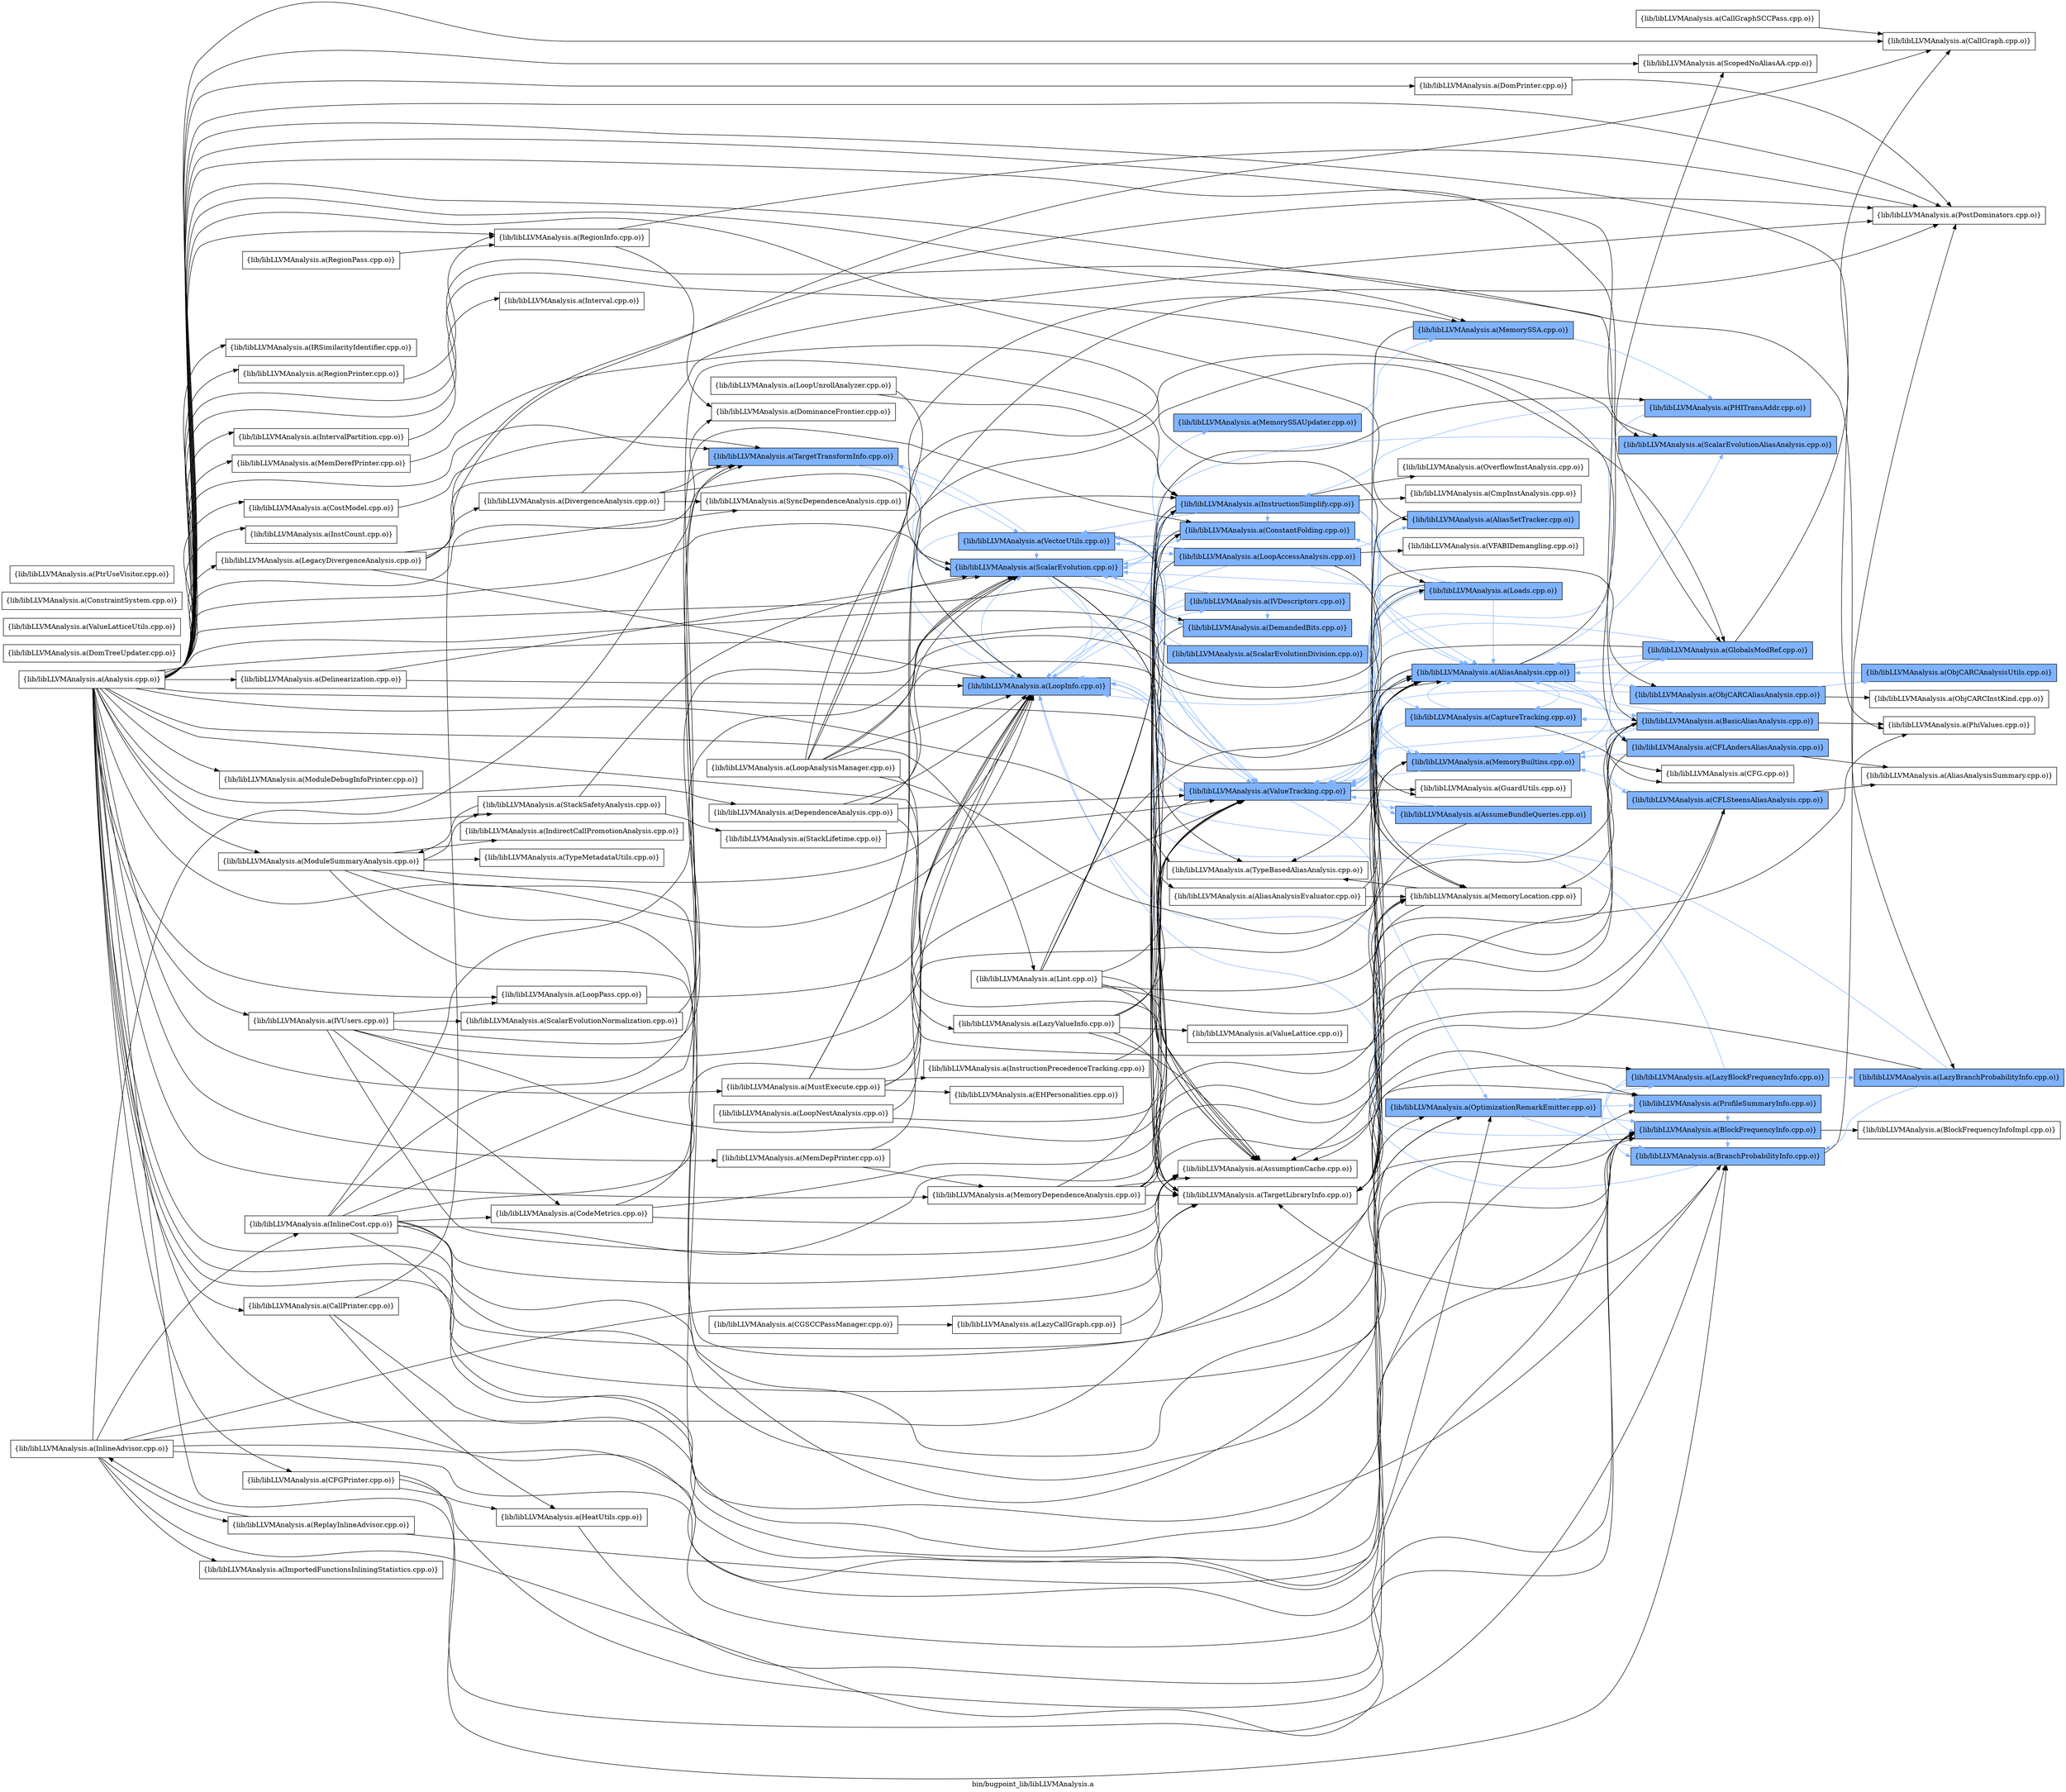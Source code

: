 digraph "bin/bugpoint_lib/libLLVMAnalysis.a" {
	label="bin/bugpoint_lib/libLLVMAnalysis.a";
	rankdir=LR;
	{ rank=same; Node0x563c2c4640d8;  }
	{ rank=same; Node0x563c2c474d48; Node0x563c2c4537d8; Node0x563c2c466338;  }
	{ rank=same; Node0x563c2c474a28; Node0x563c2c475ec8; Node0x563c2c467058; Node0x563c2c474118; Node0x563c2c474028; Node0x563c2c471f58; Node0x563c2c4530f8; Node0x563c2c4643f8; Node0x563c2c475d88; Node0x563c2c463ea8; Node0x563c2c468958;  }
	{ rank=same; Node0x563c2c4765a8; Node0x563c2c45eb88; Node0x563c2c457978; Node0x563c2c45f308; Node0x563c2c470c98; Node0x563c2c46f1b8; Node0x563c2c459098; Node0x563c2c475158; Node0x563c2c471788; Node0x563c2c472a48; Node0x563c2c472ae8; Node0x563c2c476c38; Node0x563c2c4682c8;  }
	{ rank=same; Node0x563c2c4589b8; Node0x563c2c456668; Node0x563c2c4743e8; Node0x563c2c472908; Node0x563c2c473b28; Node0x563c2c45fad8; Node0x563c2c452ec8; Node0x563c2c4657a8; Node0x563c2c474938; Node0x563c2c471378; Node0x563c2c473178; Node0x563c2c455bc8; Node0x563c2c470c48;  }
	{ rank=same; Node0x563c2c4640d8;  }
	{ rank=same; Node0x563c2c474d48; Node0x563c2c4537d8; Node0x563c2c466338;  }
	{ rank=same; Node0x563c2c474a28; Node0x563c2c475ec8; Node0x563c2c467058; Node0x563c2c474118; Node0x563c2c474028; Node0x563c2c471f58; Node0x563c2c4530f8; Node0x563c2c4643f8; Node0x563c2c475d88; Node0x563c2c463ea8; Node0x563c2c468958;  }
	{ rank=same; Node0x563c2c4765a8; Node0x563c2c45eb88; Node0x563c2c457978; Node0x563c2c45f308; Node0x563c2c470c98; Node0x563c2c46f1b8; Node0x563c2c459098; Node0x563c2c475158; Node0x563c2c471788; Node0x563c2c472a48; Node0x563c2c472ae8; Node0x563c2c476c38; Node0x563c2c4682c8;  }
	{ rank=same; Node0x563c2c4589b8; Node0x563c2c456668; Node0x563c2c4743e8; Node0x563c2c472908; Node0x563c2c473b28; Node0x563c2c45fad8; Node0x563c2c452ec8; Node0x563c2c4657a8; Node0x563c2c474938; Node0x563c2c471378; Node0x563c2c473178; Node0x563c2c455bc8; Node0x563c2c470c48;  }

	Node0x563c2c4640d8 [shape=record,shape=box,group=1,style=filled,fillcolor="0.600000 0.5 1",label="{lib/libLLVMAnalysis.a(TargetTransformInfo.cpp.o)}"];
	Node0x563c2c4640d8 -> Node0x563c2c474d48[color="0.600000 0.5 1"];
	Node0x563c2c4640d8 -> Node0x563c2c4537d8[color="0.600000 0.5 1"];
	Node0x563c2c4640d8 -> Node0x563c2c466338[color="0.600000 0.5 1"];
	Node0x563c2c45eb88 [shape=record,shape=box,group=1,style=filled,fillcolor="0.600000 0.5 1",label="{lib/libLLVMAnalysis.a(AliasAnalysis.cpp.o)}"];
	Node0x563c2c45eb88 -> Node0x563c2c456668[color="0.600000 0.5 1"];
	Node0x563c2c45eb88 -> Node0x563c2c4743e8[color="0.600000 0.5 1"];
	Node0x563c2c45eb88 -> Node0x563c2c472908[color="0.600000 0.5 1"];
	Node0x563c2c45eb88 -> Node0x563c2c473b28[color="0.600000 0.5 1"];
	Node0x563c2c45eb88 -> Node0x563c2c475158[color="0.600000 0.5 1"];
	Node0x563c2c45eb88 -> Node0x563c2c45fad8[color="0.600000 0.5 1"];
	Node0x563c2c45eb88 -> Node0x563c2c476c38;
	Node0x563c2c45eb88 -> Node0x563c2c452ec8[color="0.600000 0.5 1"];
	Node0x563c2c45eb88 -> Node0x563c2c4643f8;
	Node0x563c2c45eb88 -> Node0x563c2c463ea8;
	Node0x563c2c45eb88 -> Node0x563c2c4657a8;
	Node0x563c2c45eb88 -> Node0x563c2c467058[color="0.600000 0.5 1"];
	Node0x563c2c456a78 [shape=record,shape=box,group=0,label="{lib/libLLVMAnalysis.a(MustExecute.cpp.o)}"];
	Node0x563c2c456a78 -> Node0x563c2c456de8;
	Node0x563c2c456a78 -> Node0x563c2c45d648;
	Node0x563c2c456a78 -> Node0x563c2c471f58;
	Node0x563c2c456a78 -> Node0x563c2c474d48;
	Node0x563c2c456a78 -> Node0x563c2c4566b8;
	Node0x563c2c456a78 -> Node0x563c2c467058;
	Node0x563c2c456668 [shape=record,shape=box,group=1,style=filled,fillcolor="0.600000 0.5 1",label="{lib/libLLVMAnalysis.a(ObjCARCAliasAnalysis.cpp.o)}"];
	Node0x563c2c456668 -> Node0x563c2c457f68[color="0.600000 0.5 1"];
	Node0x563c2c456668 -> Node0x563c2c458198;
	Node0x563c2c456668 -> Node0x563c2c467058[color="0.600000 0.5 1"];
	Node0x563c2c473038 [shape=record,shape=box,group=0,label="{lib/libLLVMAnalysis.a(AliasAnalysisEvaluator.cpp.o)}"];
	Node0x563c2c473038 -> Node0x563c2c45eb88;
	Node0x563c2c473038 -> Node0x563c2c476c38;
	Node0x563c2c472ae8 [shape=record,shape=box,group=1,style=filled,fillcolor="0.600000 0.5 1",label="{lib/libLLVMAnalysis.a(AliasSetTracker.cpp.o)}"];
	Node0x563c2c472ae8 -> Node0x563c2c45eb88[color="0.600000 0.5 1"];
	Node0x563c2c472ae8 -> Node0x563c2c45f308;
	Node0x563c2c472ae8 -> Node0x563c2c476c38;
	Node0x563c2c473c68 [shape=record,shape=box,group=0,label="{lib/libLLVMAnalysis.a(Analysis.cpp.o)}"];
	Node0x563c2c473c68 -> Node0x563c2c45eb88;
	Node0x563c2c473c68 -> Node0x563c2c455cb8;
	Node0x563c2c473c68 -> Node0x563c2c456a78;
	Node0x563c2c473c68 -> Node0x563c2c456668;
	Node0x563c2c473c68 -> Node0x563c2c457978;
	Node0x563c2c473c68 -> Node0x563c2c458c88;
	Node0x563c2c473c68 -> Node0x563c2c473038;
	Node0x563c2c473c68 -> Node0x563c2c472ae8;
	Node0x563c2c473c68 -> Node0x563c2c4743e8;
	Node0x563c2c473c68 -> Node0x563c2c474938;
	Node0x563c2c473c68 -> Node0x563c2c471378;
	Node0x563c2c473c68 -> Node0x563c2c471c88;
	Node0x563c2c473c68 -> Node0x563c2c472908;
	Node0x563c2c473c68 -> Node0x563c2c473b28;
	Node0x563c2c473c68 -> Node0x563c2c473858;
	Node0x563c2c473c68 -> Node0x563c2c472b38;
	Node0x563c2c473c68 -> Node0x563c2c4742f8;
	Node0x563c2c473c68 -> Node0x563c2c4740c8;
	Node0x563c2c473c68 -> Node0x563c2c475d88;
	Node0x563c2c473c68 -> Node0x563c2c475b08;
	Node0x563c2c473c68 -> Node0x563c2c475518;
	Node0x563c2c473c68 -> Node0x563c2c45dd28;
	Node0x563c2c473c68 -> Node0x563c2c45fad8;
	Node0x563c2c473c68 -> Node0x563c2c460ac8;
	Node0x563c2c473c68 -> Node0x563c2c460398;
	Node0x563c2c473c68 -> Node0x563c2c461d38;
	Node0x563c2c473c68 -> Node0x563c2c461798;
	Node0x563c2c473c68 -> Node0x563c2c4751a8;
	Node0x563c2c473c68 -> Node0x563c2c473178;
	Node0x563c2c473c68 -> Node0x563c2c472e58;
	Node0x563c2c473c68 -> Node0x563c2c472408;
	Node0x563c2c473c68 -> Node0x563c2c4713c8;
	Node0x563c2c473c68 -> Node0x563c2c474d48;
	Node0x563c2c473c68 -> Node0x563c2c4742a8;
	Node0x563c2c473c68 -> Node0x563c2c473b78;
	Node0x563c2c473c68 -> Node0x563c2c4733a8;
	Node0x563c2c473c68 -> Node0x563c2c477458;
	Node0x563c2c473c68 -> Node0x563c2c4765a8;
	Node0x563c2c473c68 -> Node0x563c2c475748;
	Node0x563c2c473c68 -> Node0x563c2c4566b8;
	Node0x563c2c473c68 -> Node0x563c2c4549f8;
	Node0x563c2c473c68 -> Node0x563c2c454908;
	Node0x563c2c473c68 -> Node0x563c2c4537d8;
	Node0x563c2c473c68 -> Node0x563c2c452ec8;
	Node0x563c2c473c68 -> Node0x563c2c451938;
	Node0x563c2c473c68 -> Node0x563c2c4640d8;
	Node0x563c2c473c68 -> Node0x563c2c463ea8;
	Node0x563c2c473c68 -> Node0x563c2c4657a8;
	Node0x563c2c4743e8 [shape=record,shape=box,group=1,style=filled,fillcolor="0.600000 0.5 1",label="{lib/libLLVMAnalysis.a(BasicAliasAnalysis.cpp.o)}"];
	Node0x563c2c4743e8 -> Node0x563c2c45eb88[color="0.600000 0.5 1"];
	Node0x563c2c4743e8 -> Node0x563c2c458c88;
	Node0x563c2c4743e8 -> Node0x563c2c474118;
	Node0x563c2c4743e8 -> Node0x563c2c470c48;
	Node0x563c2c4743e8 -> Node0x563c2c475158[color="0.600000 0.5 1"];
	Node0x563c2c4743e8 -> Node0x563c2c472a48[color="0.600000 0.5 1"];
	Node0x563c2c4743e8 -> Node0x563c2c476c38;
	Node0x563c2c4743e8 -> Node0x563c2c4643f8;
	Node0x563c2c4743e8 -> Node0x563c2c467058[color="0.600000 0.5 1"];
	Node0x563c2c471c88 [shape=record,shape=box,group=0,label="{lib/libLLVMAnalysis.a(CFGPrinter.cpp.o)}"];
	Node0x563c2c471c88 -> Node0x563c2c474938;
	Node0x563c2c471c88 -> Node0x563c2c471378;
	Node0x563c2c471c88 -> Node0x563c2c45ebd8;
	Node0x563c2c472908 [shape=record,shape=box,group=1,style=filled,fillcolor="0.600000 0.5 1",label="{lib/libLLVMAnalysis.a(CFLAndersAliasAnalysis.cpp.o)}"];
	Node0x563c2c472908 -> Node0x563c2c467fa8;
	Node0x563c2c472908 -> Node0x563c2c472a48[color="0.600000 0.5 1"];
	Node0x563c2c472908 -> Node0x563c2c4643f8;
	Node0x563c2c473b28 [shape=record,shape=box,group=1,style=filled,fillcolor="0.600000 0.5 1",label="{lib/libLLVMAnalysis.a(CFLSteensAliasAnalysis.cpp.o)}"];
	Node0x563c2c473b28 -> Node0x563c2c467fa8;
	Node0x563c2c473b28 -> Node0x563c2c472a48[color="0.600000 0.5 1"];
	Node0x563c2c473b28 -> Node0x563c2c4643f8;
	Node0x563c2c472b38 [shape=record,shape=box,group=0,label="{lib/libLLVMAnalysis.a(CallPrinter.cpp.o)}"];
	Node0x563c2c472b38 -> Node0x563c2c474938;
	Node0x563c2c472b38 -> Node0x563c2c473858;
	Node0x563c2c472b38 -> Node0x563c2c45ebd8;
	Node0x563c2c4742f8 [shape=record,shape=box,group=0,label="{lib/libLLVMAnalysis.a(CostModel.cpp.o)}"];
	Node0x563c2c4742f8 -> Node0x563c2c4640d8;
	Node0x563c2c475b08 [shape=record,shape=box,group=0,label="{lib/libLLVMAnalysis.a(DependenceAnalysis.cpp.o)}"];
	Node0x563c2c475b08 -> Node0x563c2c45eb88;
	Node0x563c2c475b08 -> Node0x563c2c474d48;
	Node0x563c2c475b08 -> Node0x563c2c476c38;
	Node0x563c2c475b08 -> Node0x563c2c4537d8;
	Node0x563c2c475b08 -> Node0x563c2c467058;
	Node0x563c2c475518 [shape=record,shape=box,group=0,label="{lib/libLLVMAnalysis.a(DomPrinter.cpp.o)}"];
	Node0x563c2c475518 -> Node0x563c2c4566b8;
	Node0x563c2c45fad8 [shape=record,shape=box,group=1,style=filled,fillcolor="0.600000 0.5 1",label="{lib/libLLVMAnalysis.a(GlobalsModRef.cpp.o)}"];
	Node0x563c2c45fad8 -> Node0x563c2c45eb88[color="0.600000 0.5 1"];
	Node0x563c2c45fad8 -> Node0x563c2c473858;
	Node0x563c2c45fad8 -> Node0x563c2c472a48[color="0.600000 0.5 1"];
	Node0x563c2c45fad8 -> Node0x563c2c4643f8;
	Node0x563c2c45fad8 -> Node0x563c2c467058[color="0.600000 0.5 1"];
	Node0x563c2c461d38 [shape=record,shape=box,group=0,label="{lib/libLLVMAnalysis.a(InstCount.cpp.o)}"];
	Node0x563c2c461798 [shape=record,shape=box,group=0,label="{lib/libLLVMAnalysis.a(IntervalPartition.cpp.o)}"];
	Node0x563c2c461798 -> Node0x563c2c463778;
	Node0x563c2c472e58 [shape=record,shape=box,group=0,label="{lib/libLLVMAnalysis.a(LazyValueInfo.cpp.o)}"];
	Node0x563c2c472e58 -> Node0x563c2c474118;
	Node0x563c2c472e58 -> Node0x563c2c474028;
	Node0x563c2c472e58 -> Node0x563c2c471f58;
	Node0x563c2c472e58 -> Node0x563c2c4643f8;
	Node0x563c2c472e58 -> Node0x563c2c467328;
	Node0x563c2c472e58 -> Node0x563c2c467058;
	Node0x563c2c472408 [shape=record,shape=box,group=0,label="{lib/libLLVMAnalysis.a(LegacyDivergenceAnalysis.cpp.o)}"];
	Node0x563c2c472408 -> Node0x563c2c470748;
	Node0x563c2c472408 -> Node0x563c2c474d48;
	Node0x563c2c472408 -> Node0x563c2c4566b8;
	Node0x563c2c472408 -> Node0x563c2c476cd8;
	Node0x563c2c472408 -> Node0x563c2c4640d8;
	Node0x563c2c4713c8 [shape=record,shape=box,group=0,label="{lib/libLLVMAnalysis.a(Lint.cpp.o)}"];
	Node0x563c2c4713c8 -> Node0x563c2c45eb88;
	Node0x563c2c4713c8 -> Node0x563c2c474118;
	Node0x563c2c4713c8 -> Node0x563c2c474028;
	Node0x563c2c4713c8 -> Node0x563c2c471f58;
	Node0x563c2c4713c8 -> Node0x563c2c470c98;
	Node0x563c2c4713c8 -> Node0x563c2c476c38;
	Node0x563c2c4713c8 -> Node0x563c2c4643f8;
	Node0x563c2c4713c8 -> Node0x563c2c467058;
	Node0x563c2c473b78 [shape=record,shape=box,group=0,label="{lib/libLLVMAnalysis.a(MemDepPrinter.cpp.o)}"];
	Node0x563c2c473b78 -> Node0x563c2c45eb88;
	Node0x563c2c473b78 -> Node0x563c2c477458;
	Node0x563c2c4733a8 [shape=record,shape=box,group=0,label="{lib/libLLVMAnalysis.a(MemDerefPrinter.cpp.o)}"];
	Node0x563c2c4733a8 -> Node0x563c2c470c98;
	Node0x563c2c475748 [shape=record,shape=box,group=0,label="{lib/libLLVMAnalysis.a(ModuleDebugInfoPrinter.cpp.o)}"];
	Node0x563c2c4566b8 [shape=record,shape=box,group=0,label="{lib/libLLVMAnalysis.a(PostDominators.cpp.o)}"];
	Node0x563c2c4549f8 [shape=record,shape=box,group=0,label="{lib/libLLVMAnalysis.a(RegionInfo.cpp.o)}"];
	Node0x563c2c4549f8 -> Node0x563c2c45dd28;
	Node0x563c2c4549f8 -> Node0x563c2c4566b8;
	Node0x563c2c4551c8 [shape=record,shape=box,group=0,label="{lib/libLLVMAnalysis.a(RegionPass.cpp.o)}"];
	Node0x563c2c4551c8 -> Node0x563c2c4549f8;
	Node0x563c2c454908 [shape=record,shape=box,group=0,label="{lib/libLLVMAnalysis.a(RegionPrinter.cpp.o)}"];
	Node0x563c2c454908 -> Node0x563c2c4549f8;
	Node0x563c2c4537d8 [shape=record,shape=box,group=1,style=filled,fillcolor="0.600000 0.5 1",label="{lib/libLLVMAnalysis.a(ScalarEvolution.cpp.o)}"];
	Node0x563c2c4537d8 -> Node0x563c2c474118;
	Node0x563c2c4537d8 -> Node0x563c2c474028[color="0.600000 0.5 1"];
	Node0x563c2c4537d8 -> Node0x563c2c471f58[color="0.600000 0.5 1"];
	Node0x563c2c4537d8 -> Node0x563c2c474d48[color="0.600000 0.5 1"];
	Node0x563c2c4537d8 -> Node0x563c2c4530f8[color="0.600000 0.5 1"];
	Node0x563c2c4537d8 -> Node0x563c2c4643f8;
	Node0x563c2c4537d8 -> Node0x563c2c467058[color="0.600000 0.5 1"];
	Node0x563c2c452ec8 [shape=record,shape=box,group=1,style=filled,fillcolor="0.600000 0.5 1",label="{lib/libLLVMAnalysis.a(ScalarEvolutionAliasAnalysis.cpp.o)}"];
	Node0x563c2c452ec8 -> Node0x563c2c4537d8[color="0.600000 0.5 1"];
	Node0x563c2c4643f8 [shape=record,shape=box,group=0,label="{lib/libLLVMAnalysis.a(TargetLibraryInfo.cpp.o)}"];
	Node0x563c2c463ea8 [shape=record,shape=box,group=0,label="{lib/libLLVMAnalysis.a(TypeBasedAliasAnalysis.cpp.o)}"];
	Node0x563c2c4657a8 [shape=record,shape=box,group=0,label="{lib/libLLVMAnalysis.a(ScopedNoAliasAA.cpp.o)}"];
	Node0x563c2c45d648 [shape=record,shape=box,group=0,label="{lib/libLLVMAnalysis.a(EHPersonalities.cpp.o)}"];
	Node0x563c2c466338 [shape=record,shape=box,group=1,style=filled,fillcolor="0.600000 0.5 1",label="{lib/libLLVMAnalysis.a(VectorUtils.cpp.o)}"];
	Node0x563c2c466338 -> Node0x563c2c475d88[color="0.600000 0.5 1"];
	Node0x563c2c466338 -> Node0x563c2c474d48[color="0.600000 0.5 1"];
	Node0x563c2c466338 -> Node0x563c2c4537d8[color="0.600000 0.5 1"];
	Node0x563c2c466338 -> Node0x563c2c4640d8[color="0.600000 0.5 1"];
	Node0x563c2c466338 -> Node0x563c2c463ea8;
	Node0x563c2c466338 -> Node0x563c2c467058[color="0.600000 0.5 1"];
	Node0x563c2c466338 -> Node0x563c2c468958[color="0.600000 0.5 1"];
	Node0x563c2c467058 [shape=record,shape=box,group=1,style=filled,fillcolor="0.600000 0.5 1",label="{lib/libLLVMAnalysis.a(ValueTracking.cpp.o)}"];
	Node0x563c2c467058 -> Node0x563c2c45eb88[color="0.600000 0.5 1"];
	Node0x563c2c467058 -> Node0x563c2c457978[color="0.600000 0.5 1"];
	Node0x563c2c467058 -> Node0x563c2c474118;
	Node0x563c2c467058 -> Node0x563c2c45f308;
	Node0x563c2c467058 -> Node0x563c2c470c98[color="0.600000 0.5 1"];
	Node0x563c2c467058 -> Node0x563c2c46f1b8[color="0.600000 0.5 1"];
	Node0x563c2c467058 -> Node0x563c2c474d48[color="0.600000 0.5 1"];
	Node0x563c2c467058 -> Node0x563c2c4643f8;
	Node0x563c2c455bc8 [shape=record,shape=box,group=1,style=filled,fillcolor="0.600000 0.5 1",label="{lib/libLLVMAnalysis.a(ProfileSummaryInfo.cpp.o)}"];
	Node0x563c2c455bc8 -> Node0x563c2c474938[color="0.600000 0.5 1"];
	Node0x563c2c476ff8 [shape=record,shape=box,group=0,label="{lib/libLLVMAnalysis.a(DomTreeUpdater.cpp.o)}"];
	Node0x563c2c474d48 [shape=record,shape=box,group=1,style=filled,fillcolor="0.600000 0.5 1",label="{lib/libLLVMAnalysis.a(LoopInfo.cpp.o)}"];
	Node0x563c2c474d48 -> Node0x563c2c474a28[color="0.600000 0.5 1"];
	Node0x563c2c474d48 -> Node0x563c2c475ec8[color="0.600000 0.5 1"];
	Node0x563c2c474d48 -> Node0x563c2c4537d8[color="0.600000 0.5 1"];
	Node0x563c2c474d48 -> Node0x563c2c467058[color="0.600000 0.5 1"];
	Node0x563c2c475158 [shape=record,shape=box,group=1,style=filled,fillcolor="0.600000 0.5 1",label="{lib/libLLVMAnalysis.a(CaptureTracking.cpp.o)}"];
	Node0x563c2c475158 -> Node0x563c2c45eb88[color="0.600000 0.5 1"];
	Node0x563c2c475158 -> Node0x563c2c470c48;
	Node0x563c2c475158 -> Node0x563c2c467058[color="0.600000 0.5 1"];
	Node0x563c2c476c38 [shape=record,shape=box,group=0,label="{lib/libLLVMAnalysis.a(MemoryLocation.cpp.o)}"];
	Node0x563c2c476c38 -> Node0x563c2c4643f8;
	Node0x563c2c476c38 -> Node0x563c2c463ea8;
	Node0x563c2c45f308 [shape=record,shape=box,group=0,label="{lib/libLLVMAnalysis.a(GuardUtils.cpp.o)}"];
	Node0x563c2c455cb8 [shape=record,shape=box,group=0,label="{lib/libLLVMAnalysis.a(ModuleSummaryAnalysis.cpp.o)}"];
	Node0x563c2c455cb8 -> Node0x563c2c454a98;
	Node0x563c2c455cb8 -> Node0x563c2c474938;
	Node0x563c2c455cb8 -> Node0x563c2c471378;
	Node0x563c2c455cb8 -> Node0x563c2c474d48;
	Node0x563c2c455cb8 -> Node0x563c2c455bc8;
	Node0x563c2c455cb8 -> Node0x563c2c451938;
	Node0x563c2c455cb8 -> Node0x563c2c465a28;
	Node0x563c2c457978 [shape=record,shape=box,group=1,style=filled,fillcolor="0.600000 0.5 1",label="{lib/libLLVMAnalysis.a(OptimizationRemarkEmitter.cpp.o)}"];
	Node0x563c2c457978 -> Node0x563c2c474938[color="0.600000 0.5 1"];
	Node0x563c2c457978 -> Node0x563c2c471378[color="0.600000 0.5 1"];
	Node0x563c2c457978 -> Node0x563c2c473178[color="0.600000 0.5 1"];
	Node0x563c2c457978 -> Node0x563c2c455bc8[color="0.600000 0.5 1"];
	Node0x563c2c458c88 [shape=record,shape=box,group=0,label="{lib/libLLVMAnalysis.a(PhiValues.cpp.o)}"];
	Node0x563c2c474938 [shape=record,shape=box,group=1,style=filled,fillcolor="0.600000 0.5 1",label="{lib/libLLVMAnalysis.a(BlockFrequencyInfo.cpp.o)}"];
	Node0x563c2c474938 -> Node0x563c2c470798;
	Node0x563c2c474938 -> Node0x563c2c471378[color="0.600000 0.5 1"];
	Node0x563c2c474938 -> Node0x563c2c474d48[color="0.600000 0.5 1"];
	Node0x563c2c471378 [shape=record,shape=box,group=1,style=filled,fillcolor="0.600000 0.5 1",label="{lib/libLLVMAnalysis.a(BranchProbabilityInfo.cpp.o)}"];
	Node0x563c2c471378 -> Node0x563c2c474d48[color="0.600000 0.5 1"];
	Node0x563c2c471378 -> Node0x563c2c4566b8;
	Node0x563c2c471378 -> Node0x563c2c4643f8;
	Node0x563c2c473858 [shape=record,shape=box,group=0,label="{lib/libLLVMAnalysis.a(CallGraph.cpp.o)}"];
	Node0x563c2c4740c8 [shape=record,shape=box,group=0,label="{lib/libLLVMAnalysis.a(Delinearization.cpp.o)}"];
	Node0x563c2c4740c8 -> Node0x563c2c474d48;
	Node0x563c2c4740c8 -> Node0x563c2c4537d8;
	Node0x563c2c475d88 [shape=record,shape=box,group=1,style=filled,fillcolor="0.600000 0.5 1",label="{lib/libLLVMAnalysis.a(DemandedBits.cpp.o)}"];
	Node0x563c2c475d88 -> Node0x563c2c474118;
	Node0x563c2c475d88 -> Node0x563c2c467058[color="0.600000 0.5 1"];
	Node0x563c2c45dd28 [shape=record,shape=box,group=0,label="{lib/libLLVMAnalysis.a(DominanceFrontier.cpp.o)}"];
	Node0x563c2c460ac8 [shape=record,shape=box,group=0,label="{lib/libLLVMAnalysis.a(IRSimilarityIdentifier.cpp.o)}"];
	Node0x563c2c460398 [shape=record,shape=box,group=0,label="{lib/libLLVMAnalysis.a(IVUsers.cpp.o)}"];
	Node0x563c2c460398 -> Node0x563c2c474118;
	Node0x563c2c460398 -> Node0x563c2c462508;
	Node0x563c2c460398 -> Node0x563c2c474d48;
	Node0x563c2c460398 -> Node0x563c2c4742a8;
	Node0x563c2c460398 -> Node0x563c2c4537d8;
	Node0x563c2c460398 -> Node0x563c2c452a18;
	Node0x563c2c460398 -> Node0x563c2c467058;
	Node0x563c2c4751a8 [shape=record,shape=box,group=1,style=filled,fillcolor="0.600000 0.5 1",label="{lib/libLLVMAnalysis.a(LazyBranchProbabilityInfo.cpp.o)}"];
	Node0x563c2c4751a8 -> Node0x563c2c471378[color="0.600000 0.5 1"];
	Node0x563c2c4751a8 -> Node0x563c2c474d48[color="0.600000 0.5 1"];
	Node0x563c2c4751a8 -> Node0x563c2c4643f8;
	Node0x563c2c473178 [shape=record,shape=box,group=1,style=filled,fillcolor="0.600000 0.5 1",label="{lib/libLLVMAnalysis.a(LazyBlockFrequencyInfo.cpp.o)}"];
	Node0x563c2c473178 -> Node0x563c2c474938[color="0.600000 0.5 1"];
	Node0x563c2c473178 -> Node0x563c2c471378[color="0.600000 0.5 1"];
	Node0x563c2c473178 -> Node0x563c2c4751a8[color="0.600000 0.5 1"];
	Node0x563c2c473178 -> Node0x563c2c474d48[color="0.600000 0.5 1"];
	Node0x563c2c4742a8 [shape=record,shape=box,group=0,label="{lib/libLLVMAnalysis.a(LoopPass.cpp.o)}"];
	Node0x563c2c4742a8 -> Node0x563c2c474d48;
	Node0x563c2c477458 [shape=record,shape=box,group=0,label="{lib/libLLVMAnalysis.a(MemoryDependenceAnalysis.cpp.o)}"];
	Node0x563c2c477458 -> Node0x563c2c45eb88;
	Node0x563c2c477458 -> Node0x563c2c4589b8;
	Node0x563c2c477458 -> Node0x563c2c458c88;
	Node0x563c2c477458 -> Node0x563c2c474118;
	Node0x563c2c477458 -> Node0x563c2c472a48;
	Node0x563c2c477458 -> Node0x563c2c476c38;
	Node0x563c2c477458 -> Node0x563c2c4643f8;
	Node0x563c2c477458 -> Node0x563c2c467058;
	Node0x563c2c4765a8 [shape=record,shape=box,group=1,style=filled,fillcolor="0.600000 0.5 1",label="{lib/libLLVMAnalysis.a(MemorySSA.cpp.o)}"];
	Node0x563c2c4765a8 -> Node0x563c2c45eb88[color="0.600000 0.5 1"];
	Node0x563c2c4765a8 -> Node0x563c2c4589b8[color="0.600000 0.5 1"];
	Node0x563c2c4765a8 -> Node0x563c2c476c38;
	Node0x563c2c451938 [shape=record,shape=box,group=0,label="{lib/libLLVMAnalysis.a(StackSafetyAnalysis.cpp.o)}"];
	Node0x563c2c451938 -> Node0x563c2c455cb8;
	Node0x563c2c451938 -> Node0x563c2c4537d8;
	Node0x563c2c451938 -> Node0x563c2c451de8;
	Node0x563c2c474118 [shape=record,shape=box,group=0,label="{lib/libLLVMAnalysis.a(AssumptionCache.cpp.o)}"];
	Node0x563c2c470c48 [shape=record,shape=box,group=0,label="{lib/libLLVMAnalysis.a(CFG.cpp.o)}"];
	Node0x563c2c472a48 [shape=record,shape=box,group=1,style=filled,fillcolor="0.600000 0.5 1",label="{lib/libLLVMAnalysis.a(MemoryBuiltins.cpp.o)}"];
	Node0x563c2c472a48 -> Node0x563c2c4643f8;
	Node0x563c2c472a48 -> Node0x563c2c467058[color="0.600000 0.5 1"];
	Node0x563c2c470798 [shape=record,shape=box,group=0,label="{lib/libLLVMAnalysis.a(BlockFrequencyInfoImpl.cpp.o)}"];
	Node0x563c2c45ebd8 [shape=record,shape=box,group=0,label="{lib/libLLVMAnalysis.a(HeatUtils.cpp.o)}"];
	Node0x563c2c45ebd8 -> Node0x563c2c474938;
	Node0x563c2c467fa8 [shape=record,shape=box,group=0,label="{lib/libLLVMAnalysis.a(AliasAnalysisSummary.cpp.o)}"];
	Node0x563c2c462508 [shape=record,shape=box,group=0,label="{lib/libLLVMAnalysis.a(CodeMetrics.cpp.o)}"];
	Node0x563c2c462508 -> Node0x563c2c474118;
	Node0x563c2c462508 -> Node0x563c2c4640d8;
	Node0x563c2c462508 -> Node0x563c2c467058;
	Node0x563c2c452a18 [shape=record,shape=box,group=0,label="{lib/libLLVMAnalysis.a(ScalarEvolutionNormalization.cpp.o)}"];
	Node0x563c2c452a18 -> Node0x563c2c4537d8;
	Node0x563c2c463778 [shape=record,shape=box,group=0,label="{lib/libLLVMAnalysis.a(Interval.cpp.o)}"];
	Node0x563c2c474028 [shape=record,shape=box,group=1,style=filled,fillcolor="0.600000 0.5 1",label="{lib/libLLVMAnalysis.a(ConstantFolding.cpp.o)}"];
	Node0x563c2c474028 -> Node0x563c2c4643f8;
	Node0x563c2c474028 -> Node0x563c2c467058[color="0.600000 0.5 1"];
	Node0x563c2c474028 -> Node0x563c2c466338[color="0.600000 0.5 1"];
	Node0x563c2c471f58 [shape=record,shape=box,group=1,style=filled,fillcolor="0.600000 0.5 1",label="{lib/libLLVMAnalysis.a(InstructionSimplify.cpp.o)}"];
	Node0x563c2c471f58 -> Node0x563c2c45eb88[color="0.600000 0.5 1"];
	Node0x563c2c471f58 -> Node0x563c2c459098;
	Node0x563c2c471f58 -> Node0x563c2c474118;
	Node0x563c2c471f58 -> Node0x563c2c475158[color="0.600000 0.5 1"];
	Node0x563c2c471f58 -> Node0x563c2c474028[color="0.600000 0.5 1"];
	Node0x563c2c471f58 -> Node0x563c2c471788;
	Node0x563c2c471f58 -> Node0x563c2c472a48[color="0.600000 0.5 1"];
	Node0x563c2c471f58 -> Node0x563c2c4643f8;
	Node0x563c2c471f58 -> Node0x563c2c467058[color="0.600000 0.5 1"];
	Node0x563c2c471f58 -> Node0x563c2c466338[color="0.600000 0.5 1"];
	Node0x563c2c467328 [shape=record,shape=box,group=0,label="{lib/libLLVMAnalysis.a(ValueLattice.cpp.o)}"];
	Node0x563c2c459098 [shape=record,shape=box,group=0,label="{lib/libLLVMAnalysis.a(OverflowInstAnalysis.cpp.o)}"];
	Node0x563c2c471788 [shape=record,shape=box,group=0,label="{lib/libLLVMAnalysis.a(CmpInstAnalysis.cpp.o)}"];
	Node0x563c2c470748 [shape=record,shape=box,group=0,label="{lib/libLLVMAnalysis.a(DivergenceAnalysis.cpp.o)}"];
	Node0x563c2c470748 -> Node0x563c2c474d48;
	Node0x563c2c470748 -> Node0x563c2c4566b8;
	Node0x563c2c470748 -> Node0x563c2c476cd8;
	Node0x563c2c470748 -> Node0x563c2c4640d8;
	Node0x563c2c476cd8 [shape=record,shape=box,group=0,label="{lib/libLLVMAnalysis.a(SyncDependenceAnalysis.cpp.o)}"];
	Node0x563c2c470c98 [shape=record,shape=box,group=1,style=filled,fillcolor="0.600000 0.5 1",label="{lib/libLLVMAnalysis.a(Loads.cpp.o)}"];
	Node0x563c2c470c98 -> Node0x563c2c45eb88[color="0.600000 0.5 1"];
	Node0x563c2c470c98 -> Node0x563c2c474028[color="0.600000 0.5 1"];
	Node0x563c2c470c98 -> Node0x563c2c46f1b8[color="0.600000 0.5 1"];
	Node0x563c2c470c98 -> Node0x563c2c474d48[color="0.600000 0.5 1"];
	Node0x563c2c470c98 -> Node0x563c2c472a48[color="0.600000 0.5 1"];
	Node0x563c2c470c98 -> Node0x563c2c476c38;
	Node0x563c2c470c98 -> Node0x563c2c4537d8[color="0.600000 0.5 1"];
	Node0x563c2c470c98 -> Node0x563c2c467058[color="0.600000 0.5 1"];
	Node0x563c2c46f1b8 [shape=record,shape=box,group=1,style=filled,fillcolor="0.600000 0.5 1",label="{lib/libLLVMAnalysis.a(AssumeBundleQueries.cpp.o)}"];
	Node0x563c2c46f1b8 -> Node0x563c2c474118;
	Node0x563c2c46f1b8 -> Node0x563c2c467058[color="0.600000 0.5 1"];
	Node0x563c2c474a28 [shape=record,shape=box,group=1,style=filled,fillcolor="0.600000 0.5 1",label="{lib/libLLVMAnalysis.a(IVDescriptors.cpp.o)}"];
	Node0x563c2c474a28 -> Node0x563c2c475d88[color="0.600000 0.5 1"];
	Node0x563c2c474a28 -> Node0x563c2c474d48[color="0.600000 0.5 1"];
	Node0x563c2c474a28 -> Node0x563c2c4537d8[color="0.600000 0.5 1"];
	Node0x563c2c474a28 -> Node0x563c2c467058[color="0.600000 0.5 1"];
	Node0x563c2c475ec8 [shape=record,shape=box,group=1,style=filled,fillcolor="0.600000 0.5 1",label="{lib/libLLVMAnalysis.a(MemorySSAUpdater.cpp.o)}"];
	Node0x563c2c475ec8 -> Node0x563c2c4765a8[color="0.600000 0.5 1"];
	Node0x563c2c4589b8 [shape=record,shape=box,group=1,style=filled,fillcolor="0.600000 0.5 1",label="{lib/libLLVMAnalysis.a(PHITransAddr.cpp.o)}"];
	Node0x563c2c4589b8 -> Node0x563c2c471f58[color="0.600000 0.5 1"];
	Node0x563c2c4589b8 -> Node0x563c2c467058[color="0.600000 0.5 1"];
	Node0x563c2c454a98 [shape=record,shape=box,group=0,label="{lib/libLLVMAnalysis.a(IndirectCallPromotionAnalysis.cpp.o)}"];
	Node0x563c2c465a28 [shape=record,shape=box,group=0,label="{lib/libLLVMAnalysis.a(TypeMetadataUtils.cpp.o)}"];
	Node0x563c2c456de8 [shape=record,shape=box,group=0,label="{lib/libLLVMAnalysis.a(InstructionPrecedenceTracking.cpp.o)}"];
	Node0x563c2c456de8 -> Node0x563c2c467058;
	Node0x563c2c457f68 [shape=record,shape=box,group=1,style=filled,fillcolor="0.600000 0.5 1",label="{lib/libLLVMAnalysis.a(ObjCARCAnalysisUtils.cpp.o)}"];
	Node0x563c2c457f68 -> Node0x563c2c45eb88[color="0.600000 0.5 1"];
	Node0x563c2c458198 [shape=record,shape=box,group=0,label="{lib/libLLVMAnalysis.a(ObjCARCInstKind.cpp.o)}"];
	Node0x563c2c4530f8 [shape=record,shape=box,group=1,style=filled,fillcolor="0.600000 0.5 1",label="{lib/libLLVMAnalysis.a(ScalarEvolutionDivision.cpp.o)}"];
	Node0x563c2c4530f8 -> Node0x563c2c4537d8[color="0.600000 0.5 1"];
	Node0x563c2c451de8 [shape=record,shape=box,group=0,label="{lib/libLLVMAnalysis.a(StackLifetime.cpp.o)}"];
	Node0x563c2c451de8 -> Node0x563c2c467058;
	Node0x563c2c468958 [shape=record,shape=box,group=1,style=filled,fillcolor="0.600000 0.5 1",label="{lib/libLLVMAnalysis.a(LoopAccessAnalysis.cpp.o)}"];
	Node0x563c2c468958 -> Node0x563c2c45eb88[color="0.600000 0.5 1"];
	Node0x563c2c468958 -> Node0x563c2c472ae8[color="0.600000 0.5 1"];
	Node0x563c2c468958 -> Node0x563c2c474d48[color="0.600000 0.5 1"];
	Node0x563c2c468958 -> Node0x563c2c476c38;
	Node0x563c2c468958 -> Node0x563c2c4537d8[color="0.600000 0.5 1"];
	Node0x563c2c468958 -> Node0x563c2c4643f8;
	Node0x563c2c468958 -> Node0x563c2c467058[color="0.600000 0.5 1"];
	Node0x563c2c468958 -> Node0x563c2c466338[color="0.600000 0.5 1"];
	Node0x563c2c468958 -> Node0x563c2c4682c8;
	Node0x563c2c4682c8 [shape=record,shape=box,group=0,label="{lib/libLLVMAnalysis.a(VFABIDemangling.cpp.o)}"];
	Node0x563c2c4568e8 [shape=record,shape=box,group=0,label="{lib/libLLVMAnalysis.a(InlineCost.cpp.o)}"];
	Node0x563c2c4568e8 -> Node0x563c2c457978;
	Node0x563c2c4568e8 -> Node0x563c2c474118;
	Node0x563c2c4568e8 -> Node0x563c2c474938;
	Node0x563c2c4568e8 -> Node0x563c2c462508;
	Node0x563c2c4568e8 -> Node0x563c2c474028;
	Node0x563c2c4568e8 -> Node0x563c2c471f58;
	Node0x563c2c4568e8 -> Node0x563c2c474d48;
	Node0x563c2c4568e8 -> Node0x563c2c455bc8;
	Node0x563c2c4568e8 -> Node0x563c2c4640d8;
	Node0x563c2c4568e8 -> Node0x563c2c467058;
	Node0x563c2c467c88 [shape=record,shape=box,group=0,label="{lib/libLLVMAnalysis.a(CallGraphSCCPass.cpp.o)}"];
	Node0x563c2c467c88 -> Node0x563c2c473858;
	Node0x563c2c455808 [shape=record,shape=box,group=0,label="{lib/libLLVMAnalysis.a(InlineAdvisor.cpp.o)}"];
	Node0x563c2c455808 -> Node0x563c2c457978;
	Node0x563c2c455808 -> Node0x563c2c474118;
	Node0x563c2c455808 -> Node0x563c2c474938;
	Node0x563c2c455808 -> Node0x563c2c455bc8;
	Node0x563c2c455808 -> Node0x563c2c4643f8;
	Node0x563c2c455808 -> Node0x563c2c4640d8;
	Node0x563c2c455808 -> Node0x563c2c4568e8;
	Node0x563c2c455808 -> Node0x563c2c453918;
	Node0x563c2c455808 -> Node0x563c2c453b48;
	Node0x563c2c453918 [shape=record,shape=box,group=0,label="{lib/libLLVMAnalysis.a(ImportedFunctionsInliningStatistics.cpp.o)}"];
	Node0x563c2c453b48 [shape=record,shape=box,group=0,label="{lib/libLLVMAnalysis.a(ReplayInlineAdvisor.cpp.o)}"];
	Node0x563c2c453b48 -> Node0x563c2c457978;
	Node0x563c2c453b48 -> Node0x563c2c455808;
	Node0x563c2c454548 [shape=record,shape=box,group=0,label="{lib/libLLVMAnalysis.a(CGSCCPassManager.cpp.o)}"];
	Node0x563c2c454548 -> Node0x563c2c4538c8;
	Node0x563c2c4538c8 [shape=record,shape=box,group=0,label="{lib/libLLVMAnalysis.a(LazyCallGraph.cpp.o)}"];
	Node0x563c2c4538c8 -> Node0x563c2c4643f8;
	Node0x563c2c4567f8 [shape=record,shape=box,group=0,label="{lib/libLLVMAnalysis.a(ValueLatticeUtils.cpp.o)}"];
	Node0x563c2c460028 [shape=record,shape=box,group=0,label="{lib/libLLVMAnalysis.a(ConstraintSystem.cpp.o)}"];
	Node0x563c2c4762d8 [shape=record,shape=box,group=0,label="{lib/libLLVMAnalysis.a(LoopAnalysisManager.cpp.o)}"];
	Node0x563c2c4762d8 -> Node0x563c2c45eb88;
	Node0x563c2c4762d8 -> Node0x563c2c4743e8;
	Node0x563c2c4762d8 -> Node0x563c2c474118;
	Node0x563c2c4762d8 -> Node0x563c2c45fad8;
	Node0x563c2c4762d8 -> Node0x563c2c474d48;
	Node0x563c2c4762d8 -> Node0x563c2c4765a8;
	Node0x563c2c4762d8 -> Node0x563c2c4537d8;
	Node0x563c2c4762d8 -> Node0x563c2c452ec8;
	Node0x563c2c476aa8 [shape=record,shape=box,group=0,label="{lib/libLLVMAnalysis.a(LoopNestAnalysis.cpp.o)}"];
	Node0x563c2c476aa8 -> Node0x563c2c474d48;
	Node0x563c2c476aa8 -> Node0x563c2c467058;
	Node0x563c2c463958 [shape=record,shape=box,group=0,label="{lib/libLLVMAnalysis.a(LoopUnrollAnalyzer.cpp.o)}"];
	Node0x563c2c463958 -> Node0x563c2c471f58;
	Node0x563c2c463958 -> Node0x563c2c4537d8;
	Node0x563c2c466c48 [shape=record,shape=box,group=0,label="{lib/libLLVMAnalysis.a(PtrUseVisitor.cpp.o)}"];
}
